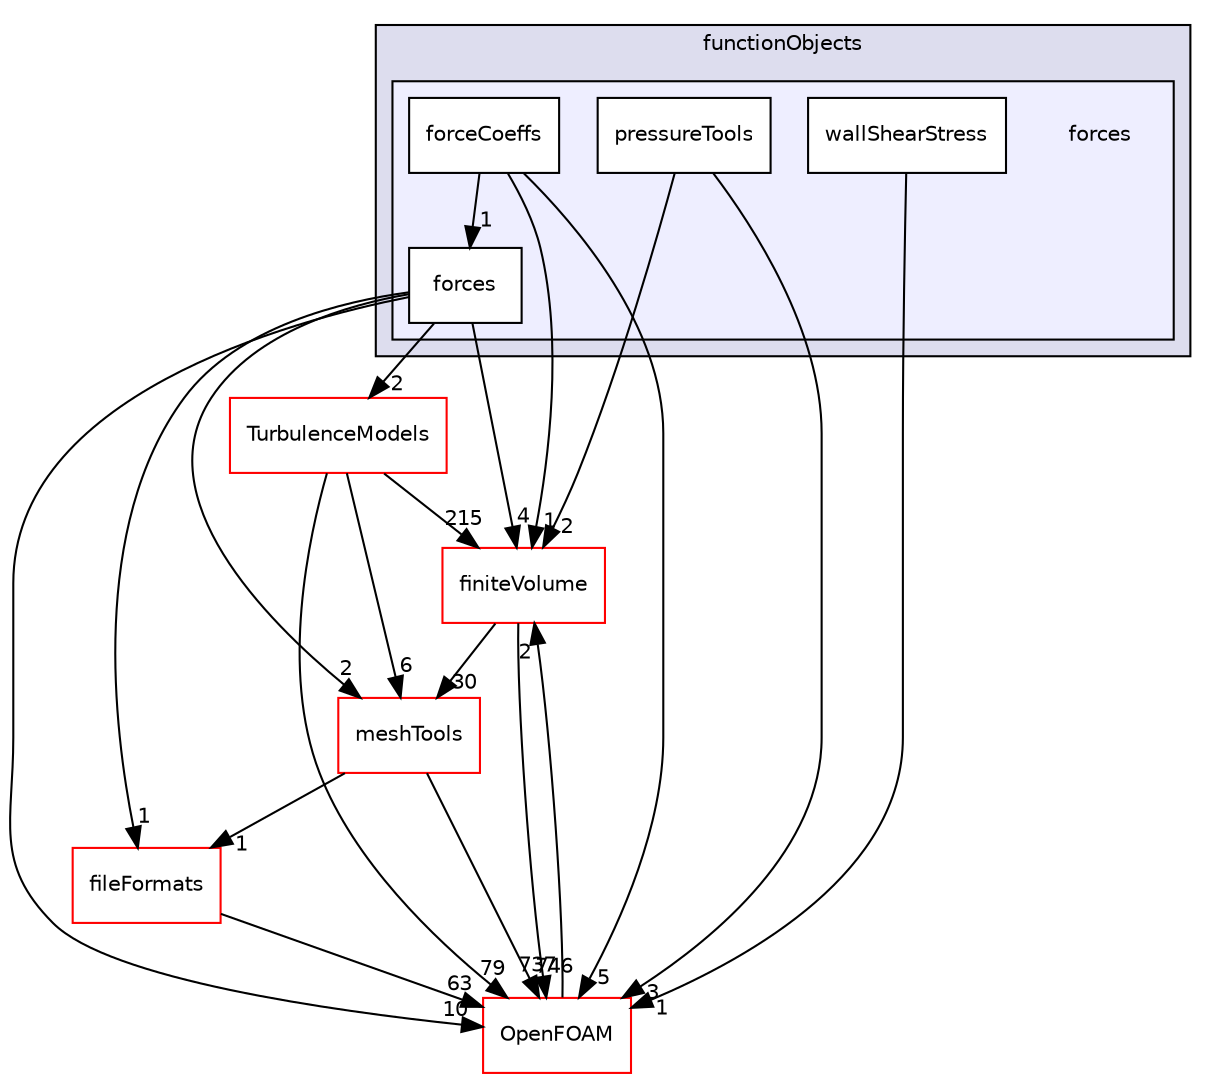 digraph "src/postProcessing/functionObjects/forces" {
  bgcolor=transparent;
  compound=true
  node [ fontsize="10", fontname="Helvetica"];
  edge [ labelfontsize="10", labelfontname="Helvetica"];
  subgraph clusterdir_e82badcb6e86a7406e8ef8dc75ac578f {
    graph [ bgcolor="#ddddee", pencolor="black", label="functionObjects" fontname="Helvetica", fontsize="10", URL="dir_e82badcb6e86a7406e8ef8dc75ac578f.html"]
  subgraph clusterdir_a19a54c8c5640a4bc0eca585ac0ed5cc {
    graph [ bgcolor="#eeeeff", pencolor="black", label="" URL="dir_a19a54c8c5640a4bc0eca585ac0ed5cc.html"];
    dir_a19a54c8c5640a4bc0eca585ac0ed5cc [shape=plaintext label="forces"];
    dir_7a36aa5580456d1d9799b19ed3d0b1c3 [shape=box label="forceCoeffs" color="black" fillcolor="white" style="filled" URL="dir_7a36aa5580456d1d9799b19ed3d0b1c3.html"];
    dir_e58326d73578da813b0de2fb97bdb571 [shape=box label="forces" color="black" fillcolor="white" style="filled" URL="dir_e58326d73578da813b0de2fb97bdb571.html"];
    dir_ac08c0d2697cd61ec2b6789c9ecae66f [shape=box label="pressureTools" color="black" fillcolor="white" style="filled" URL="dir_ac08c0d2697cd61ec2b6789c9ecae66f.html"];
    dir_ecea2ed5f2965ecc32f39995d98cc50c [shape=box label="wallShearStress" color="black" fillcolor="white" style="filled" URL="dir_ecea2ed5f2965ecc32f39995d98cc50c.html"];
  }
  }
  dir_9bd15774b555cf7259a6fa18f99fe99b [shape=box label="finiteVolume" color="red" URL="dir_9bd15774b555cf7259a6fa18f99fe99b.html"];
  dir_ae30ad0bef50cf391b24c614251bb9fd [shape=box label="meshTools" color="red" URL="dir_ae30ad0bef50cf391b24c614251bb9fd.html"];
  dir_b05602f37bb521a7142c0a3e200b5f35 [shape=box label="fileFormats" color="red" URL="dir_b05602f37bb521a7142c0a3e200b5f35.html"];
  dir_1eda626aeac0f0ad2848c36acaa5d501 [shape=box label="TurbulenceModels" color="red" URL="dir_1eda626aeac0f0ad2848c36acaa5d501.html"];
  dir_c5473ff19b20e6ec4dfe5c310b3778a8 [shape=box label="OpenFOAM" color="red" URL="dir_c5473ff19b20e6ec4dfe5c310b3778a8.html"];
  dir_ecea2ed5f2965ecc32f39995d98cc50c->dir_c5473ff19b20e6ec4dfe5c310b3778a8 [headlabel="1", labeldistance=1.5 headhref="dir_002503_001898.html"];
  dir_9bd15774b555cf7259a6fa18f99fe99b->dir_ae30ad0bef50cf391b24c614251bb9fd [headlabel="30", labeldistance=1.5 headhref="dir_000898_001752.html"];
  dir_9bd15774b555cf7259a6fa18f99fe99b->dir_c5473ff19b20e6ec4dfe5c310b3778a8 [headlabel="746", labeldistance=1.5 headhref="dir_000898_001898.html"];
  dir_ae30ad0bef50cf391b24c614251bb9fd->dir_b05602f37bb521a7142c0a3e200b5f35 [headlabel="1", labeldistance=1.5 headhref="dir_001752_000885.html"];
  dir_ae30ad0bef50cf391b24c614251bb9fd->dir_c5473ff19b20e6ec4dfe5c310b3778a8 [headlabel="737", labeldistance=1.5 headhref="dir_001752_001898.html"];
  dir_ac08c0d2697cd61ec2b6789c9ecae66f->dir_9bd15774b555cf7259a6fa18f99fe99b [headlabel="2", labeldistance=1.5 headhref="dir_002502_000898.html"];
  dir_ac08c0d2697cd61ec2b6789c9ecae66f->dir_c5473ff19b20e6ec4dfe5c310b3778a8 [headlabel="3", labeldistance=1.5 headhref="dir_002502_001898.html"];
  dir_b05602f37bb521a7142c0a3e200b5f35->dir_c5473ff19b20e6ec4dfe5c310b3778a8 [headlabel="63", labeldistance=1.5 headhref="dir_000885_001898.html"];
  dir_1eda626aeac0f0ad2848c36acaa5d501->dir_9bd15774b555cf7259a6fa18f99fe99b [headlabel="215", labeldistance=1.5 headhref="dir_000755_000898.html"];
  dir_1eda626aeac0f0ad2848c36acaa5d501->dir_ae30ad0bef50cf391b24c614251bb9fd [headlabel="6", labeldistance=1.5 headhref="dir_000755_001752.html"];
  dir_1eda626aeac0f0ad2848c36acaa5d501->dir_c5473ff19b20e6ec4dfe5c310b3778a8 [headlabel="79", labeldistance=1.5 headhref="dir_000755_001898.html"];
  dir_7a36aa5580456d1d9799b19ed3d0b1c3->dir_9bd15774b555cf7259a6fa18f99fe99b [headlabel="1", labeldistance=1.5 headhref="dir_002500_000898.html"];
  dir_7a36aa5580456d1d9799b19ed3d0b1c3->dir_e58326d73578da813b0de2fb97bdb571 [headlabel="1", labeldistance=1.5 headhref="dir_002500_002501.html"];
  dir_7a36aa5580456d1d9799b19ed3d0b1c3->dir_c5473ff19b20e6ec4dfe5c310b3778a8 [headlabel="5", labeldistance=1.5 headhref="dir_002500_001898.html"];
  dir_e58326d73578da813b0de2fb97bdb571->dir_9bd15774b555cf7259a6fa18f99fe99b [headlabel="4", labeldistance=1.5 headhref="dir_002501_000898.html"];
  dir_e58326d73578da813b0de2fb97bdb571->dir_ae30ad0bef50cf391b24c614251bb9fd [headlabel="2", labeldistance=1.5 headhref="dir_002501_001752.html"];
  dir_e58326d73578da813b0de2fb97bdb571->dir_b05602f37bb521a7142c0a3e200b5f35 [headlabel="1", labeldistance=1.5 headhref="dir_002501_000885.html"];
  dir_e58326d73578da813b0de2fb97bdb571->dir_1eda626aeac0f0ad2848c36acaa5d501 [headlabel="2", labeldistance=1.5 headhref="dir_002501_000755.html"];
  dir_e58326d73578da813b0de2fb97bdb571->dir_c5473ff19b20e6ec4dfe5c310b3778a8 [headlabel="10", labeldistance=1.5 headhref="dir_002501_001898.html"];
  dir_c5473ff19b20e6ec4dfe5c310b3778a8->dir_9bd15774b555cf7259a6fa18f99fe99b [headlabel="2", labeldistance=1.5 headhref="dir_001898_000898.html"];
}
